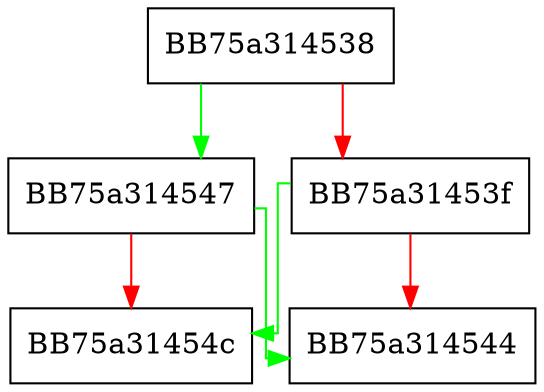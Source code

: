 digraph isValid {
  node [shape="box"];
  graph [splines=ortho];
  BB75a314538 -> BB75a314547 [color="green"];
  BB75a314538 -> BB75a31453f [color="red"];
  BB75a31453f -> BB75a31454c [color="green"];
  BB75a31453f -> BB75a314544 [color="red"];
  BB75a314547 -> BB75a314544 [color="green"];
  BB75a314547 -> BB75a31454c [color="red"];
}